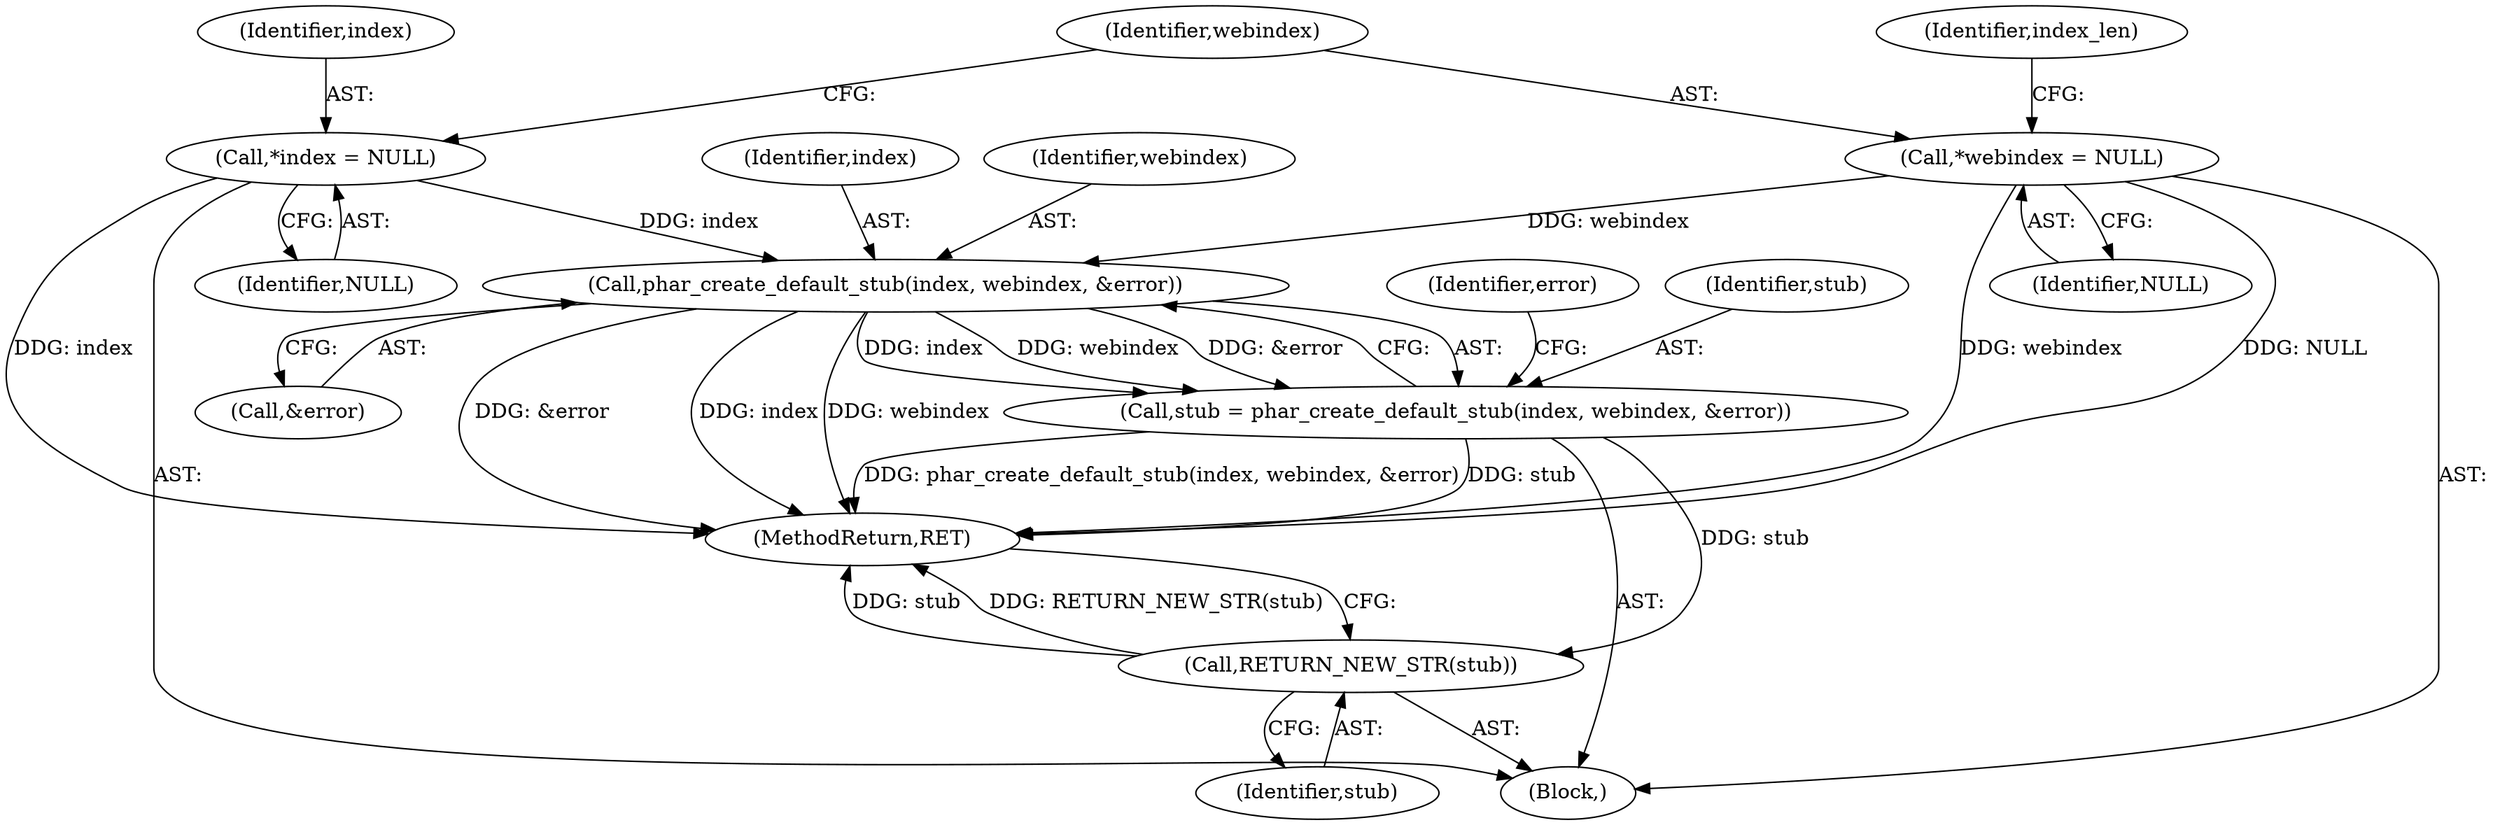 digraph "0_php_1e9b175204e3286d64dfd6c9f09151c31b5e099a_0@API" {
"1000140" [label="(Call,phar_create_default_stub(index, webindex, &error))"];
"1000105" [label="(Call,*index = NULL)"];
"1000109" [label="(Call,*webindex = NULL)"];
"1000138" [label="(Call,stub = phar_create_default_stub(index, webindex, &error))"];
"1000156" [label="(Call,RETURN_NEW_STR(stub))"];
"1000140" [label="(Call,phar_create_default_stub(index, webindex, &error))"];
"1000138" [label="(Call,stub = phar_create_default_stub(index, webindex, &error))"];
"1000103" [label="(Block,)"];
"1000107" [label="(Identifier,NULL)"];
"1000110" [label="(Identifier,webindex)"];
"1000111" [label="(Identifier,NULL)"];
"1000146" [label="(Identifier,error)"];
"1000116" [label="(Identifier,index_len)"];
"1000156" [label="(Call,RETURN_NEW_STR(stub))"];
"1000109" [label="(Call,*webindex = NULL)"];
"1000157" [label="(Identifier,stub)"];
"1000141" [label="(Identifier,index)"];
"1000105" [label="(Call,*index = NULL)"];
"1000158" [label="(MethodReturn,RET)"];
"1000106" [label="(Identifier,index)"];
"1000143" [label="(Call,&error)"];
"1000139" [label="(Identifier,stub)"];
"1000142" [label="(Identifier,webindex)"];
"1000140" -> "1000138"  [label="AST: "];
"1000140" -> "1000143"  [label="CFG: "];
"1000141" -> "1000140"  [label="AST: "];
"1000142" -> "1000140"  [label="AST: "];
"1000143" -> "1000140"  [label="AST: "];
"1000138" -> "1000140"  [label="CFG: "];
"1000140" -> "1000158"  [label="DDG: webindex"];
"1000140" -> "1000158"  [label="DDG: &error"];
"1000140" -> "1000158"  [label="DDG: index"];
"1000140" -> "1000138"  [label="DDG: index"];
"1000140" -> "1000138"  [label="DDG: webindex"];
"1000140" -> "1000138"  [label="DDG: &error"];
"1000105" -> "1000140"  [label="DDG: index"];
"1000109" -> "1000140"  [label="DDG: webindex"];
"1000105" -> "1000103"  [label="AST: "];
"1000105" -> "1000107"  [label="CFG: "];
"1000106" -> "1000105"  [label="AST: "];
"1000107" -> "1000105"  [label="AST: "];
"1000110" -> "1000105"  [label="CFG: "];
"1000105" -> "1000158"  [label="DDG: index"];
"1000109" -> "1000103"  [label="AST: "];
"1000109" -> "1000111"  [label="CFG: "];
"1000110" -> "1000109"  [label="AST: "];
"1000111" -> "1000109"  [label="AST: "];
"1000116" -> "1000109"  [label="CFG: "];
"1000109" -> "1000158"  [label="DDG: webindex"];
"1000109" -> "1000158"  [label="DDG: NULL"];
"1000138" -> "1000103"  [label="AST: "];
"1000139" -> "1000138"  [label="AST: "];
"1000146" -> "1000138"  [label="CFG: "];
"1000138" -> "1000158"  [label="DDG: phar_create_default_stub(index, webindex, &error)"];
"1000138" -> "1000158"  [label="DDG: stub"];
"1000138" -> "1000156"  [label="DDG: stub"];
"1000156" -> "1000103"  [label="AST: "];
"1000156" -> "1000157"  [label="CFG: "];
"1000157" -> "1000156"  [label="AST: "];
"1000158" -> "1000156"  [label="CFG: "];
"1000156" -> "1000158"  [label="DDG: stub"];
"1000156" -> "1000158"  [label="DDG: RETURN_NEW_STR(stub)"];
}
